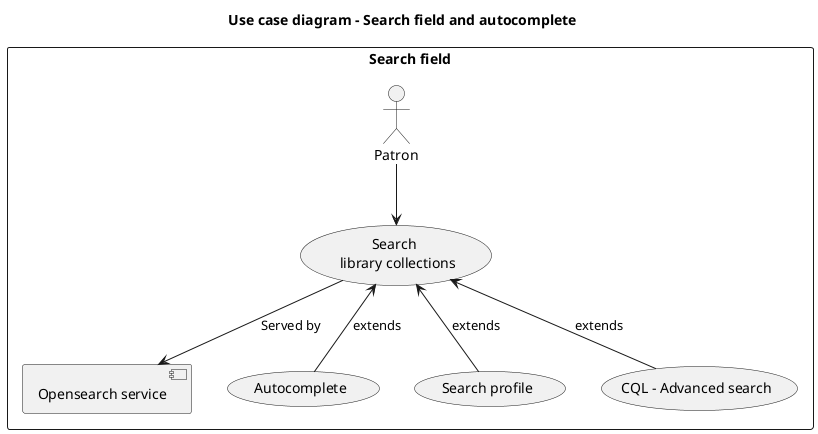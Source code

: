 @startuml

title Use case diagram - Search field and autocomplete

rectangle "Search field" {

  Patron -down-> (Search \n library collections)
  (Search \n library collections) -down-> [Opensearch service] : Served by

  (Search \n library collections) <-down- (Autocomplete) : extends 
  (Search \n library collections) <-down- (Search profile) : extends
  (Search \n library collections) <-down- (CQL - Advanced search) : extends
  
  }

@enduml